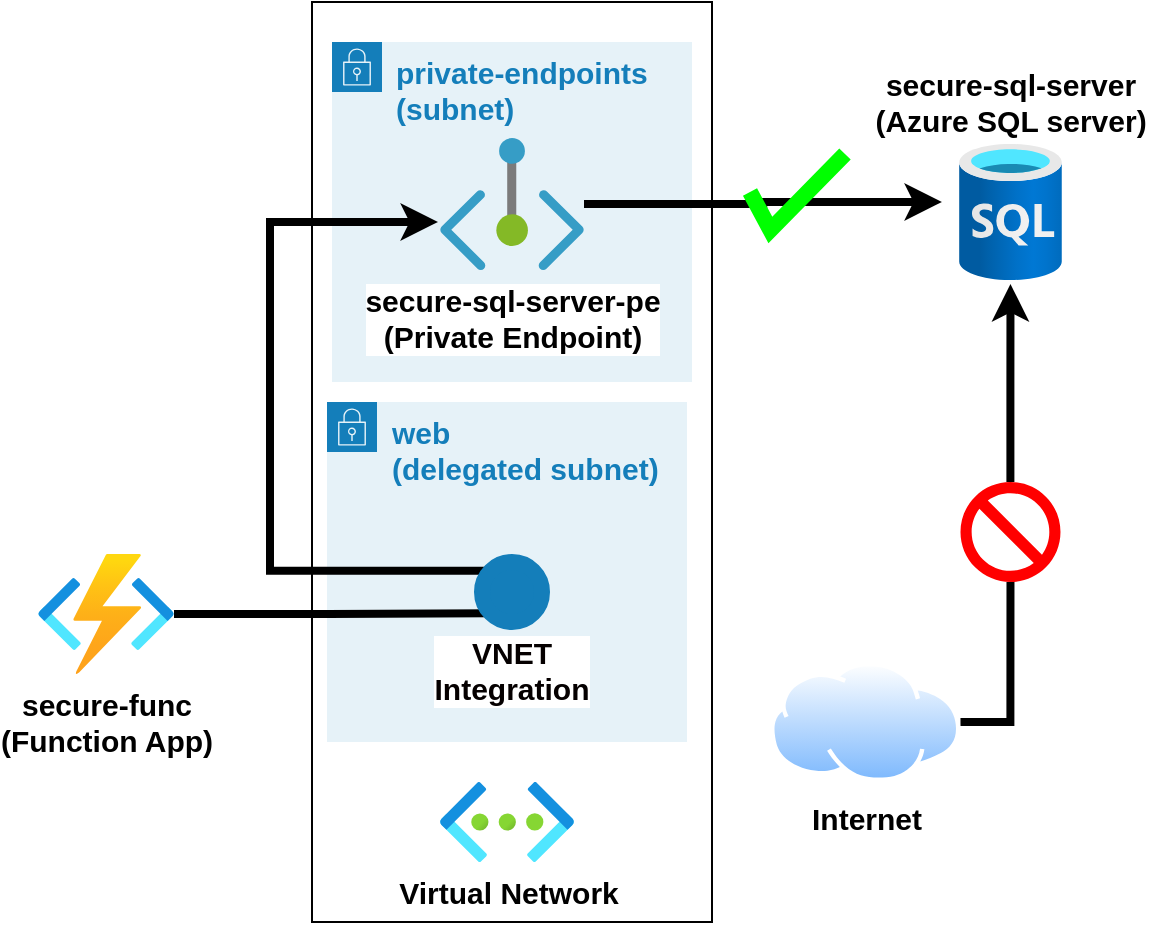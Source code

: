 <mxfile version="14.6.13" type="device"><diagram id="6fQEersNXQOXcPbJ2mnc" name="Page-1"><mxGraphModel dx="1086" dy="966" grid="1" gridSize="10" guides="1" tooltips="1" connect="1" arrows="1" fold="1" page="1" pageScale="1" pageWidth="1100" pageHeight="850" math="0" shadow="0"><root><mxCell id="0"/><mxCell id="1" parent="0"/><mxCell id="-K7wZm6E00mQJq3H8T3W-1" value="web &lt;br&gt;(delegated subnet)" style="points=[[0,0],[0.25,0],[0.5,0],[0.75,0],[1,0],[1,0.25],[1,0.5],[1,0.75],[1,1],[0.75,1],[0.5,1],[0.25,1],[0,1],[0,0.75],[0,0.5],[0,0.25]];outlineConnect=0;gradientColor=none;html=1;whiteSpace=wrap;fontSize=15;fontStyle=1;shape=mxgraph.aws4.group;grIcon=mxgraph.aws4.group_security_group;grStroke=0;strokeColor=#147EBA;fillColor=#E6F2F8;verticalAlign=top;align=left;spacingLeft=30;fontColor=#147EBA;dashed=0;" parent="1" vertex="1"><mxGeometry x="408.5" y="410" width="180" height="170" as="geometry"/></mxCell><mxCell id="e6w3b6RVveUTkIElc0UP-5" value="" style="rounded=0;whiteSpace=wrap;html=1;fillColor=none;" parent="1" vertex="1"><mxGeometry x="401" y="210" width="200" height="460" as="geometry"/></mxCell><mxCell id="e6w3b6RVveUTkIElc0UP-2" value="private-endpoints&lt;br&gt;(subnet)" style="points=[[0,0],[0.25,0],[0.5,0],[0.75,0],[1,0],[1,0.25],[1,0.5],[1,0.75],[1,1],[0.75,1],[0.5,1],[0.25,1],[0,1],[0,0.75],[0,0.5],[0,0.25]];outlineConnect=0;gradientColor=none;html=1;whiteSpace=wrap;fontSize=15;fontStyle=1;shape=mxgraph.aws4.group;grIcon=mxgraph.aws4.group_security_group;grStroke=0;strokeColor=#147EBA;fillColor=#E6F2F8;verticalAlign=top;align=left;spacingLeft=30;fontColor=#147EBA;dashed=0;" parent="1" vertex="1"><mxGeometry x="411" y="230" width="180" height="170" as="geometry"/></mxCell><mxCell id="uFY-xS6ZWQZWXzAm2K0T-13" value="" style="edgeStyle=orthogonalEdgeStyle;rounded=0;orthogonalLoop=1;jettySize=auto;html=1;entryX=0;entryY=1;entryDx=0;entryDy=0;startArrow=none;startFill=0;endArrow=none;endFill=0;strokeWidth=4;fontSize=18;fontStyle=1;fontColor=#7F00FF;" parent="1" source="inZ7BdfK9pMkzzBhKpfb-1" target="-K7wZm6E00mQJq3H8T3W-3" edge="1"><mxGeometry x="1" y="115" relative="1" as="geometry"><mxPoint x="49" y="11" as="offset"/></mxGeometry></mxCell><mxCell id="uFY-xS6ZWQZWXzAm2K0T-4" value="&lt;b style=&quot;font-size: 15px&quot;&gt;secure-sql-server&lt;br&gt;(Azure SQL server)&lt;/b&gt;&lt;span style=&quot;font-size: 15px ; font-weight: 700&quot;&gt;&lt;br&gt;&lt;/span&gt;" style="aspect=fixed;html=1;points=[];align=center;image;fontSize=12;image=img/lib/azure2/databases/SQL_Database.svg;fontFamily=Helvetica;fontColor=#000000;strokeColor=#000000;fillColor=#ffffff;labelPosition=center;verticalLabelPosition=top;verticalAlign=bottom;" parent="1" vertex="1"><mxGeometry x="716.24" y="281" width="68" height="68" as="geometry"/></mxCell><mxCell id="inZ7BdfK9pMkzzBhKpfb-1" value="secure-func&lt;br style=&quot;font-size: 15px&quot;&gt;(Function App)" style="aspect=fixed;html=1;points=[];align=center;image;fontSize=15;image=img/lib/azure2/compute/Function_Apps.svg;fontStyle=1" parent="1" vertex="1"><mxGeometry x="264" y="486" width="68" height="60" as="geometry"/></mxCell><mxCell id="e6w3b6RVveUTkIElc0UP-1" value="Virtual Network" style="aspect=fixed;html=1;points=[];align=center;image;fontSize=15;image=img/lib/azure2/networking/Virtual_Networks.svg;fontStyle=1" parent="1" vertex="1"><mxGeometry x="465" y="600" width="67" height="40" as="geometry"/></mxCell><mxCell id="e6w3b6RVveUTkIElc0UP-7" style="edgeStyle=orthogonalEdgeStyle;rounded=0;orthogonalLoop=1;jettySize=auto;html=1;fontSize=15;strokeWidth=4;entryX=-0.004;entryY=0.426;entryDx=0;entryDy=0;entryPerimeter=0;" parent="1" source="e6w3b6RVveUTkIElc0UP-3" target="uFY-xS6ZWQZWXzAm2K0T-4" edge="1"><mxGeometry relative="1" as="geometry"><mxPoint x="710.24" y="311" as="targetPoint"/></mxGeometry></mxCell><mxCell id="e6w3b6RVveUTkIElc0UP-3" value="&lt;b style=&quot;font-size: 15px&quot;&gt;secure-sql-server&lt;/b&gt;&lt;span style=&quot;font-size: 15px ; font-weight: 700&quot;&gt;-pe&lt;/span&gt;&lt;br style=&quot;font-size: 15px ; font-weight: 700&quot;&gt;&lt;span style=&quot;font-size: 15px ; font-weight: 700&quot;&gt;(Private Endpoint)&lt;/span&gt;" style="aspect=fixed;html=1;points=[];align=center;image;fontSize=12;image=img/lib/azure2/networking/Private_Endpoint.svg;labelBackgroundColor=#ffffff;" parent="1" vertex="1"><mxGeometry x="465" y="278" width="72" height="66" as="geometry"/></mxCell><mxCell id="e6w3b6RVveUTkIElc0UP-10" style="edgeStyle=orthogonalEdgeStyle;rounded=0;orthogonalLoop=1;jettySize=auto;html=1;entryDx=0;entryDy=0;fontSize=15;strokeWidth=4;startArrow=none;" parent="1" source="e6w3b6RVveUTkIElc0UP-11" edge="1"><mxGeometry relative="1" as="geometry"><mxPoint x="750.24" y="351" as="targetPoint"/></mxGeometry></mxCell><mxCell id="-K7wZm6E00mQJq3H8T3W-5" style="edgeStyle=orthogonalEdgeStyle;rounded=0;orthogonalLoop=1;jettySize=auto;html=1;entryX=0.5;entryY=1;entryDx=0;entryDy=0;entryPerimeter=0;fontSize=15;fontColor=#050000;endArrow=none;endFill=0;strokeWidth=4;" parent="1" source="e6w3b6RVveUTkIElc0UP-9" target="e6w3b6RVveUTkIElc0UP-11" edge="1"><mxGeometry relative="1" as="geometry"><Array as="points"><mxPoint x="750" y="570"/></Array></mxGeometry></mxCell><mxCell id="e6w3b6RVveUTkIElc0UP-9" value="&lt;b&gt;Internet&lt;/b&gt;" style="aspect=fixed;perimeter=ellipsePerimeter;html=1;align=center;shadow=0;dashed=0;spacingTop=3;image;image=img/lib/active_directory/internet_cloud.svg;fontSize=15;" parent="1" vertex="1"><mxGeometry x="630" y="540" width="95.24" height="60" as="geometry"/></mxCell><mxCell id="e6w3b6RVveUTkIElc0UP-11" value="" style="shape=mxgraph.signs.safety.no;html=1;pointerEvents=1;strokeColor=none;verticalLabelPosition=bottom;verticalAlign=top;align=center;fontSize=15;fillColor=#FF0000;" parent="1" vertex="1"><mxGeometry x="725.24" y="450" width="50" height="50" as="geometry"/></mxCell><mxCell id="e6w3b6RVveUTkIElc0UP-13" value="" style="html=1;verticalLabelPosition=bottom;labelBackgroundColor=#ffffff;verticalAlign=top;shadow=0;dashed=0;strokeWidth=8;shape=mxgraph.ios7.misc.check;fontSize=15;fontColor=#FF0000;fillColor=#050000;strokeColor=#00FF00;" parent="1" vertex="1"><mxGeometry x="620" y="286" width="47.5" height="38" as="geometry"/></mxCell><mxCell id="-K7wZm6E00mQJq3H8T3W-4" style="edgeStyle=orthogonalEdgeStyle;rounded=0;orthogonalLoop=1;jettySize=auto;html=1;entryX=-0.014;entryY=0.636;entryDx=0;entryDy=0;entryPerimeter=0;fontSize=15;fontColor=#FF0000;strokeWidth=4;exitX=0;exitY=0;exitDx=0;exitDy=0;" parent="1" source="-K7wZm6E00mQJq3H8T3W-3" target="e6w3b6RVveUTkIElc0UP-3" edge="1"><mxGeometry relative="1" as="geometry"><Array as="points"><mxPoint x="380" y="494"/><mxPoint x="380" y="320"/></Array></mxGeometry></mxCell><mxCell id="-K7wZm6E00mQJq3H8T3W-3" value="VNET Integration" style="ellipse;whiteSpace=wrap;html=1;aspect=fixed;fontSize=15;strokeWidth=8;strokeColor=#147EBA;fillColor=#147EBA;labelPosition=center;verticalLabelPosition=bottom;align=center;verticalAlign=top;fontStyle=1;fontColor=#050000;labelBackgroundColor=#ffffff;" parent="1" vertex="1"><mxGeometry x="486" y="490" width="30" height="30" as="geometry"/></mxCell></root></mxGraphModel></diagram></mxfile>